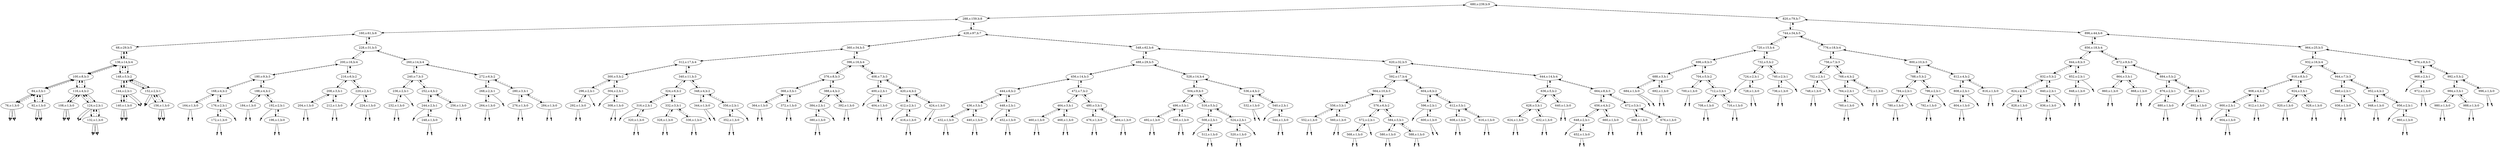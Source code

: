 digraph Blahblah{
{rank = same ; "680"};
nulll76 [shape=point];
76 -> nulll76;
76[label="76,s:1,h:0"];
76 -> 84[style=dashed];
nullr76 [shape=point];
76 -> nullr76;
84 -> 76;
84[label="84,s:3,h:1"];
84 -> 100[style=dashed];
nulll92 [shape=point];
92 -> nulll92;
92[label="92,s:1,h:0"];
92 -> 84[style=dashed];
nullr92 [shape=point];
92 -> nullr92;
84 -> 92;
100 -> 84;
100[label="100,s:8,h:3"];
100 -> 136[style=dashed];
nulll108 [shape=point];
108 -> nulll108;
108[label="108,s:1,h:0"];
108 -> 116[style=dashed];
nullr108 [shape=point];
108 -> nullr108;
116 -> 108;
116[label="116,s:4,h:2"];
116 -> 100[style=dashed];
nulll124 [shape=point];
124 -> nulll124;
124[label="124,s:2,h:1"];
124 -> 116[style=dashed];
nulll132 [shape=point];
132 -> nulll132;
132[label="132,s:1,h:0"];
132 -> 124[style=dashed];
nullr132 [shape=point];
132 -> nullr132;
124 -> 132;
116 -> 124;
100 -> 116;
136 -> 100;
136[label="136,s:14,h:4"];
136 -> 68[style=dashed];
nulll140 [shape=point];
140 -> nulll140;
140[label="140,s:1,h:0"];
140 -> 144[style=dashed];
nullr140 [shape=point];
140 -> nullr140;
144 -> 140;
144[label="144,s:2,h:1"];
144 -> 148[style=dashed];
nullr144 [shape=point];
144 -> nullr144;
148 -> 144;
148[label="148,s:5,h:2"];
148 -> 136[style=dashed];
nulll152 [shape=point];
152 -> nulll152;
152[label="152,s:2,h:1"];
152 -> 148[style=dashed];
nulll156 [shape=point];
156 -> nulll156;
156[label="156,s:1,h:0"];
156 -> 152[style=dashed];
nullr156 [shape=point];
156 -> nullr156;
152 -> 156;
148 -> 152;
136 -> 148;
68 -> 136;
68[label="68,s:29,h:5"];
68 -> 160[style=dashed];
nulll76 [shape=point];
76 -> nulll76;
76[label="76,s:1,h:0"];
76 -> 84[style=dashed];
nullr76 [shape=point];
76 -> nullr76;
84 -> 76;
84[label="84,s:3,h:1"];
84 -> 100[style=dashed];
nulll92 [shape=point];
92 -> nulll92;
92[label="92,s:1,h:0"];
92 -> 84[style=dashed];
nullr92 [shape=point];
92 -> nullr92;
84 -> 92;
100 -> 84;
100[label="100,s:8,h:3"];
100 -> 136[style=dashed];
nulll108 [shape=point];
108 -> nulll108;
108[label="108,s:1,h:0"];
108 -> 116[style=dashed];
nullr108 [shape=point];
108 -> nullr108;
116 -> 108;
116[label="116,s:4,h:2"];
116 -> 100[style=dashed];
nulll124 [shape=point];
124 -> nulll124;
124[label="124,s:2,h:1"];
124 -> 116[style=dashed];
nulll132 [shape=point];
132 -> nulll132;
132[label="132,s:1,h:0"];
132 -> 124[style=dashed];
nullr132 [shape=point];
132 -> nullr132;
124 -> 132;
116 -> 124;
100 -> 116;
136 -> 100;
136[label="136,s:14,h:4"];
136 -> 68[style=dashed];
nulll140 [shape=point];
140 -> nulll140;
140[label="140,s:1,h:0"];
140 -> 144[style=dashed];
nullr140 [shape=point];
140 -> nullr140;
144 -> 140;
144[label="144,s:2,h:1"];
144 -> 148[style=dashed];
nullr144 [shape=point];
144 -> nullr144;
148 -> 144;
148[label="148,s:5,h:2"];
148 -> 136[style=dashed];
nulll152 [shape=point];
152 -> nulll152;
152[label="152,s:2,h:1"];
152 -> 148[style=dashed];
nulll156 [shape=point];
156 -> nulll156;
156[label="156,s:1,h:0"];
156 -> 152[style=dashed];
nullr156 [shape=point];
156 -> nullr156;
152 -> 156;
148 -> 152;
136 -> 148;
68 -> 136;
160 -> 68;
160[label="160,s:61,h:6"];
160 -> 288[style=dashed];
nulll164 [shape=point];
164 -> nulll164;
164[label="164,s:1,h:0"];
164 -> 168[style=dashed];
nullr164 [shape=point];
164 -> nullr164;
168 -> 164;
168[label="168,s:4,h:2"];
168 -> 180[style=dashed];
nulll172 [shape=point];
172 -> nulll172;
172[label="172,s:1,h:0"];
172 -> 176[style=dashed];
nullr172 [shape=point];
172 -> nullr172;
176 -> 172;
176[label="176,s:2,h:1"];
176 -> 168[style=dashed];
nullr176 [shape=point];
176 -> nullr176;
168 -> 176;
180 -> 168;
180[label="180,s:9,h:3"];
180 -> 200[style=dashed];
nulll184 [shape=point];
184 -> nulll184;
184[label="184,s:1,h:0"];
184 -> 188[style=dashed];
nullr184 [shape=point];
184 -> nullr184;
188 -> 184;
188[label="188,s:4,h:2"];
188 -> 180[style=dashed];
nulll192 [shape=point];
192 -> nulll192;
192[label="192,s:2,h:1"];
192 -> 188[style=dashed];
nulll196 [shape=point];
196 -> nulll196;
196[label="196,s:1,h:0"];
196 -> 192[style=dashed];
nullr196 [shape=point];
196 -> nullr196;
192 -> 196;
188 -> 192;
180 -> 188;
200 -> 180;
200[label="200,s:16,h:4"];
200 -> 228[style=dashed];
nulll204 [shape=point];
204 -> nulll204;
204[label="204,s:1,h:0"];
204 -> 208[style=dashed];
nullr204 [shape=point];
204 -> nullr204;
208 -> 204;
208[label="208,s:3,h:1"];
208 -> 216[style=dashed];
nulll212 [shape=point];
212 -> nulll212;
212[label="212,s:1,h:0"];
212 -> 208[style=dashed];
nullr212 [shape=point];
212 -> nullr212;
208 -> 212;
216 -> 208;
216[label="216,s:6,h:2"];
216 -> 200[style=dashed];
nulll220 [shape=point];
220 -> nulll220;
220[label="220,s:2,h:1"];
220 -> 216[style=dashed];
nulll224 [shape=point];
224 -> nulll224;
224[label="224,s:1,h:0"];
224 -> 220[style=dashed];
nullr224 [shape=point];
224 -> nullr224;
220 -> 224;
216 -> 220;
200 -> 216;
228 -> 200;
228[label="228,s:31,h:5"];
228 -> 160[style=dashed];
nulll232 [shape=point];
232 -> nulll232;
232[label="232,s:1,h:0"];
232 -> 236[style=dashed];
nullr232 [shape=point];
232 -> nullr232;
236 -> 232;
236[label="236,s:2,h:1"];
236 -> 240[style=dashed];
nullr236 [shape=point];
236 -> nullr236;
240 -> 236;
240[label="240,s:7,h:3"];
240 -> 260[style=dashed];
nulll244 [shape=point];
244 -> nulll244;
244[label="244,s:2,h:1"];
244 -> 252[style=dashed];
nulll248 [shape=point];
248 -> nulll248;
248[label="248,s:1,h:0"];
248 -> 244[style=dashed];
nullr248 [shape=point];
248 -> nullr248;
244 -> 248;
252 -> 244;
252[label="252,s:4,h:2"];
252 -> 240[style=dashed];
nulll256 [shape=point];
256 -> nulll256;
256[label="256,s:1,h:0"];
256 -> 252[style=dashed];
nullr256 [shape=point];
256 -> nullr256;
252 -> 256;
240 -> 252;
260 -> 240;
260[label="260,s:14,h:4"];
260 -> 228[style=dashed];
nulll264 [shape=point];
264 -> nulll264;
264[label="264,s:1,h:0"];
264 -> 268[style=dashed];
nullr264 [shape=point];
264 -> nullr264;
268 -> 264;
268[label="268,s:2,h:1"];
268 -> 272[style=dashed];
nullr268 [shape=point];
268 -> nullr268;
272 -> 268;
272[label="272,s:6,h:2"];
272 -> 260[style=dashed];
nulll276 [shape=point];
276 -> nulll276;
276[label="276,s:1,h:0"];
276 -> 280[style=dashed];
nullr276 [shape=point];
276 -> nullr276;
280 -> 276;
280[label="280,s:3,h:1"];
280 -> 272[style=dashed];
nulll284 [shape=point];
284 -> nulll284;
284[label="284,s:1,h:0"];
284 -> 280[style=dashed];
nullr284 [shape=point];
284 -> nullr284;
280 -> 284;
272 -> 280;
260 -> 272;
228 -> 260;
160 -> 228;
288 -> 160;
288[label="288,s:159,h:8"];
288 -> 680[style=dashed];
nulll292 [shape=point];
292 -> nulll292;
292[label="292,s:1,h:0"];
292 -> 296[style=dashed];
nullr292 [shape=point];
292 -> nullr292;
296 -> 292;
296[label="296,s:2,h:1"];
296 -> 300[style=dashed];
nullr296 [shape=point];
296 -> nullr296;
300 -> 296;
300[label="300,s:5,h:2"];
300 -> 312[style=dashed];
nulll304 [shape=point];
304 -> nulll304;
304[label="304,s:2,h:1"];
304 -> 300[style=dashed];
nulll308 [shape=point];
308 -> nulll308;
308[label="308,s:1,h:0"];
308 -> 304[style=dashed];
nullr308 [shape=point];
308 -> nullr308;
304 -> 308;
300 -> 304;
312 -> 300;
312[label="312,s:17,h:4"];
312 -> 360[style=dashed];
nulll316 [shape=point];
316 -> nulll316;
316[label="316,s:2,h:1"];
316 -> 324[style=dashed];
nulll320 [shape=point];
320 -> nulll320;
320[label="320,s:1,h:0"];
320 -> 316[style=dashed];
nullr320 [shape=point];
320 -> nullr320;
316 -> 320;
324 -> 316;
324[label="324,s:6,h:2"];
324 -> 340[style=dashed];
nulll328 [shape=point];
328 -> nulll328;
328[label="328,s:1,h:0"];
328 -> 332[style=dashed];
nullr328 [shape=point];
328 -> nullr328;
332 -> 328;
332[label="332,s:3,h:1"];
332 -> 324[style=dashed];
nulll336 [shape=point];
336 -> nulll336;
336[label="336,s:1,h:0"];
336 -> 332[style=dashed];
nullr336 [shape=point];
336 -> nullr336;
332 -> 336;
324 -> 332;
340 -> 324;
340[label="340,s:11,h:3"];
340 -> 312[style=dashed];
nulll344 [shape=point];
344 -> nulll344;
344[label="344,s:1,h:0"];
344 -> 348[style=dashed];
nullr344 [shape=point];
344 -> nullr344;
348 -> 344;
348[label="348,s:4,h:2"];
348 -> 340[style=dashed];
nulll352 [shape=point];
352 -> nulll352;
352[label="352,s:1,h:0"];
352 -> 356[style=dashed];
nullr352 [shape=point];
352 -> nullr352;
356 -> 352;
356[label="356,s:2,h:1"];
356 -> 348[style=dashed];
nullr356 [shape=point];
356 -> nullr356;
348 -> 356;
340 -> 348;
312 -> 340;
360 -> 312;
360[label="360,s:34,h:5"];
360 -> 428[style=dashed];
nulll364 [shape=point];
364 -> nulll364;
364[label="364,s:1,h:0"];
364 -> 368[style=dashed];
nullr364 [shape=point];
364 -> nullr364;
368 -> 364;
368[label="368,s:3,h:1"];
368 -> 376[style=dashed];
nulll372 [shape=point];
372 -> nulll372;
372[label="372,s:1,h:0"];
372 -> 368[style=dashed];
nullr372 [shape=point];
372 -> nullr372;
368 -> 372;
376 -> 368;
376[label="376,s:8,h:3"];
376 -> 396[style=dashed];
nulll380 [shape=point];
380 -> nulll380;
380[label="380,s:1,h:0"];
380 -> 384[style=dashed];
nullr380 [shape=point];
380 -> nullr380;
384 -> 380;
384[label="384,s:2,h:1"];
384 -> 388[style=dashed];
nullr384 [shape=point];
384 -> nullr384;
388 -> 384;
388[label="388,s:4,h:2"];
388 -> 376[style=dashed];
nulll392 [shape=point];
392 -> nulll392;
392[label="392,s:1,h:0"];
392 -> 388[style=dashed];
nullr392 [shape=point];
392 -> nullr392;
388 -> 392;
376 -> 388;
396 -> 376;
396[label="396,s:16,h:4"];
396 -> 360[style=dashed];
nulll400 [shape=point];
400 -> nulll400;
400[label="400,s:2,h:1"];
400 -> 408[style=dashed];
nulll404 [shape=point];
404 -> nulll404;
404[label="404,s:1,h:0"];
404 -> 400[style=dashed];
nullr404 [shape=point];
404 -> nullr404;
400 -> 404;
408 -> 400;
408[label="408,s:7,h:3"];
408 -> 396[style=dashed];
nulll412 [shape=point];
412 -> nulll412;
412[label="412,s:2,h:1"];
412 -> 420[style=dashed];
nulll416 [shape=point];
416 -> nulll416;
416[label="416,s:1,h:0"];
416 -> 412[style=dashed];
nullr416 [shape=point];
416 -> nullr416;
412 -> 416;
420 -> 412;
420[label="420,s:4,h:2"];
420 -> 408[style=dashed];
nulll424 [shape=point];
424 -> nulll424;
424[label="424,s:1,h:0"];
424 -> 420[style=dashed];
nullr424 [shape=point];
424 -> nullr424;
420 -> 424;
408 -> 420;
396 -> 408;
360 -> 396;
428 -> 360;
428[label="428,s:97,h:7"];
428 -> 288[style=dashed];
nulll432 [shape=point];
432 -> nulll432;
432[label="432,s:1,h:0"];
432 -> 436[style=dashed];
nullr432 [shape=point];
432 -> nullr432;
436 -> 432;
436[label="436,s:3,h:1"];
436 -> 444[style=dashed];
nulll440 [shape=point];
440 -> nulll440;
440[label="440,s:1,h:0"];
440 -> 436[style=dashed];
nullr440 [shape=point];
440 -> nullr440;
436 -> 440;
444 -> 436;
444[label="444,s:6,h:2"];
444 -> 456[style=dashed];
nulll448 [shape=point];
448 -> nulll448;
448[label="448,s:2,h:1"];
448 -> 444[style=dashed];
nulll452 [shape=point];
452 -> nulll452;
452[label="452,s:1,h:0"];
452 -> 448[style=dashed];
nullr452 [shape=point];
452 -> nullr452;
448 -> 452;
444 -> 448;
456 -> 444;
456[label="456,s:14,h:3"];
456 -> 488[style=dashed];
nulll460 [shape=point];
460 -> nulll460;
460[label="460,s:1,h:0"];
460 -> 464[style=dashed];
nullr460 [shape=point];
460 -> nullr460;
464 -> 460;
464[label="464,s:3,h:1"];
464 -> 472[style=dashed];
nulll468 [shape=point];
468 -> nulll468;
468[label="468,s:1,h:0"];
468 -> 464[style=dashed];
nullr468 [shape=point];
468 -> nullr468;
464 -> 468;
472 -> 464;
472[label="472,s:7,h:2"];
472 -> 456[style=dashed];
nulll476 [shape=point];
476 -> nulll476;
476[label="476,s:1,h:0"];
476 -> 480[style=dashed];
nullr476 [shape=point];
476 -> nullr476;
480 -> 476;
480[label="480,s:3,h:1"];
480 -> 472[style=dashed];
nulll484 [shape=point];
484 -> nulll484;
484[label="484,s:1,h:0"];
484 -> 480[style=dashed];
nullr484 [shape=point];
484 -> nullr484;
480 -> 484;
472 -> 480;
456 -> 472;
488 -> 456;
488[label="488,s:29,h:5"];
488 -> 548[style=dashed];
nulll492 [shape=point];
492 -> nulll492;
492[label="492,s:1,h:0"];
492 -> 496[style=dashed];
nullr492 [shape=point];
492 -> nullr492;
496 -> 492;
496[label="496,s:3,h:1"];
496 -> 504[style=dashed];
nulll500 [shape=point];
500 -> nulll500;
500[label="500,s:1,h:0"];
500 -> 496[style=dashed];
nullr500 [shape=point];
500 -> nullr500;
496 -> 500;
504 -> 496;
504[label="504,s:9,h:3"];
504 -> 528[style=dashed];
nulll508 [shape=point];
508 -> nulll508;
508[label="508,s:2,h:1"];
508 -> 516[style=dashed];
nulll512 [shape=point];
512 -> nulll512;
512[label="512,s:1,h:0"];
512 -> 508[style=dashed];
nullr512 [shape=point];
512 -> nullr512;
508 -> 512;
516 -> 508;
516[label="516,s:5,h:2"];
516 -> 504[style=dashed];
nulll520 [shape=point];
520 -> nulll520;
520[label="520,s:1,h:0"];
520 -> 524[style=dashed];
nullr520 [shape=point];
520 -> nullr520;
524 -> 520;
524[label="524,s:2,h:1"];
524 -> 516[style=dashed];
nullr524 [shape=point];
524 -> nullr524;
516 -> 524;
504 -> 516;
528 -> 504;
528[label="528,s:14,h:4"];
528 -> 488[style=dashed];
nulll532 [shape=point];
532 -> nulll532;
532[label="532,s:1,h:0"];
532 -> 536[style=dashed];
nullr532 [shape=point];
532 -> nullr532;
536 -> 532;
536[label="536,s:4,h:2"];
536 -> 528[style=dashed];
nulll540 [shape=point];
540 -> nulll540;
540[label="540,s:2,h:1"];
540 -> 536[style=dashed];
nulll544 [shape=point];
544 -> nulll544;
544[label="544,s:1,h:0"];
544 -> 540[style=dashed];
nullr544 [shape=point];
544 -> nullr544;
540 -> 544;
536 -> 540;
528 -> 536;
488 -> 528;
548 -> 488;
548[label="548,s:62,h:6"];
548 -> 428[style=dashed];
nulll552 [shape=point];
552 -> nulll552;
552[label="552,s:1,h:0"];
552 -> 556[style=dashed];
nullr552 [shape=point];
552 -> nullr552;
556 -> 552;
556[label="556,s:3,h:1"];
556 -> 564[style=dashed];
nulll560 [shape=point];
560 -> nulll560;
560[label="560,s:1,h:0"];
560 -> 556[style=dashed];
nullr560 [shape=point];
560 -> nullr560;
556 -> 560;
564 -> 556;
564[label="564,s:10,h:3"];
564 -> 592[style=dashed];
nulll568 [shape=point];
568 -> nulll568;
568[label="568,s:1,h:0"];
568 -> 572[style=dashed];
nullr568 [shape=point];
568 -> nullr568;
572 -> 568;
572[label="572,s:2,h:1"];
572 -> 576[style=dashed];
nullr572 [shape=point];
572 -> nullr572;
576 -> 572;
576[label="576,s:6,h:2"];
576 -> 564[style=dashed];
nulll580 [shape=point];
580 -> nulll580;
580[label="580,s:1,h:0"];
580 -> 584[style=dashed];
nullr580 [shape=point];
580 -> nullr580;
584 -> 580;
584[label="584,s:3,h:1"];
584 -> 576[style=dashed];
nulll588 [shape=point];
588 -> nulll588;
588[label="588,s:1,h:0"];
588 -> 584[style=dashed];
nullr588 [shape=point];
588 -> nullr588;
584 -> 588;
576 -> 584;
564 -> 576;
592 -> 564;
592[label="592,s:17,h:4"];
592 -> 620[style=dashed];
nulll596 [shape=point];
596 -> nulll596;
596[label="596,s:2,h:1"];
596 -> 604[style=dashed];
nulll600 [shape=point];
600 -> nulll600;
600[label="600,s:1,h:0"];
600 -> 596[style=dashed];
nullr600 [shape=point];
600 -> nullr600;
596 -> 600;
604 -> 596;
604[label="604,s:6,h:2"];
604 -> 592[style=dashed];
nulll608 [shape=point];
608 -> nulll608;
608[label="608,s:1,h:0"];
608 -> 612[style=dashed];
nullr608 [shape=point];
608 -> nullr608;
612 -> 608;
612[label="612,s:3,h:1"];
612 -> 604[style=dashed];
nulll616 [shape=point];
616 -> nulll616;
616[label="616,s:1,h:0"];
616 -> 612[style=dashed];
nullr616 [shape=point];
616 -> nullr616;
612 -> 616;
604 -> 612;
592 -> 604;
620 -> 592;
620[label="620,s:32,h:5"];
620 -> 548[style=dashed];
nulll624 [shape=point];
624 -> nulll624;
624[label="624,s:1,h:0"];
624 -> 628[style=dashed];
nullr624 [shape=point];
624 -> nullr624;
628 -> 624;
628[label="628,s:3,h:1"];
628 -> 636[style=dashed];
nulll632 [shape=point];
632 -> nulll632;
632[label="632,s:1,h:0"];
632 -> 628[style=dashed];
nullr632 [shape=point];
632 -> nullr632;
628 -> 632;
636 -> 628;
636[label="636,s:5,h:2"];
636 -> 644[style=dashed];
nulll640 [shape=point];
640 -> nulll640;
640[label="640,s:1,h:0"];
640 -> 636[style=dashed];
nullr640 [shape=point];
640 -> nullr640;
636 -> 640;
644 -> 636;
644[label="644,s:14,h:4"];
644 -> 620[style=dashed];
nulll648 [shape=point];
648 -> nulll648;
648[label="648,s:2,h:1"];
648 -> 656[style=dashed];
nulll652 [shape=point];
652 -> nulll652;
652[label="652,s:1,h:0"];
652 -> 648[style=dashed];
nullr652 [shape=point];
652 -> nullr652;
648 -> 652;
656 -> 648;
656[label="656,s:4,h:2"];
656 -> 664[style=dashed];
nulll660 [shape=point];
660 -> nulll660;
660[label="660,s:1,h:0"];
660 -> 656[style=dashed];
nullr660 [shape=point];
660 -> nullr660;
656 -> 660;
664 -> 656;
664[label="664,s:8,h:3"];
664 -> 644[style=dashed];
nulll668 [shape=point];
668 -> nulll668;
668[label="668,s:1,h:0"];
668 -> 672[style=dashed];
nullr668 [shape=point];
668 -> nullr668;
672 -> 668;
672[label="672,s:3,h:1"];
672 -> 664[style=dashed];
nulll676 [shape=point];
676 -> nulll676;
676[label="676,s:1,h:0"];
676 -> 672[style=dashed];
nullr676 [shape=point];
676 -> nullr676;
672 -> 676;
664 -> 672;
644 -> 664;
620 -> 644;
548 -> 620;
428 -> 548;
288 -> 428;
680 -> 288;
680[label="680,s:239,h:9"];
nulll684 [shape=point];
684 -> nulll684;
684[label="684,s:1,h:0"];
684 -> 688[style=dashed];
nullr684 [shape=point];
684 -> nullr684;
688 -> 684;
688[label="688,s:3,h:1"];
688 -> 696[style=dashed];
nulll692 [shape=point];
692 -> nulll692;
692[label="692,s:1,h:0"];
692 -> 688[style=dashed];
nullr692 [shape=point];
692 -> nullr692;
688 -> 692;
696 -> 688;
696[label="696,s:9,h:3"];
696 -> 720[style=dashed];
nulll700 [shape=point];
700 -> nulll700;
700[label="700,s:1,h:0"];
700 -> 704[style=dashed];
nullr700 [shape=point];
700 -> nullr700;
704 -> 700;
704[label="704,s:5,h:2"];
704 -> 696[style=dashed];
nulll708 [shape=point];
708 -> nulll708;
708[label="708,s:1,h:0"];
708 -> 712[style=dashed];
nullr708 [shape=point];
708 -> nullr708;
712 -> 708;
712[label="712,s:3,h:1"];
712 -> 704[style=dashed];
nulll716 [shape=point];
716 -> nulll716;
716[label="716,s:1,h:0"];
716 -> 712[style=dashed];
nullr716 [shape=point];
716 -> nullr716;
712 -> 716;
704 -> 712;
696 -> 704;
720 -> 696;
720[label="720,s:15,h:4"];
720 -> 744[style=dashed];
nulll724 [shape=point];
724 -> nulll724;
724[label="724,s:2,h:1"];
724 -> 732[style=dashed];
nulll728 [shape=point];
728 -> nulll728;
728[label="728,s:1,h:0"];
728 -> 724[style=dashed];
nullr728 [shape=point];
728 -> nullr728;
724 -> 728;
732 -> 724;
732[label="732,s:5,h:2"];
732 -> 720[style=dashed];
nulll736 [shape=point];
736 -> nulll736;
736[label="736,s:1,h:0"];
736 -> 740[style=dashed];
nullr736 [shape=point];
736 -> nullr736;
740 -> 736;
740[label="740,s:2,h:1"];
740 -> 732[style=dashed];
nullr740 [shape=point];
740 -> nullr740;
732 -> 740;
720 -> 732;
744 -> 720;
744[label="744,s:34,h:5"];
744 -> 820[style=dashed];
nulll748 [shape=point];
748 -> nulll748;
748[label="748,s:1,h:0"];
748 -> 752[style=dashed];
nullr748 [shape=point];
748 -> nullr748;
752 -> 748;
752[label="752,s:2,h:1"];
752 -> 756[style=dashed];
nullr752 [shape=point];
752 -> nullr752;
756 -> 752;
756[label="756,s:7,h:3"];
756 -> 776[style=dashed];
nulll760 [shape=point];
760 -> nulll760;
760[label="760,s:1,h:0"];
760 -> 764[style=dashed];
nullr760 [shape=point];
760 -> nullr760;
764 -> 760;
764[label="764,s:2,h:1"];
764 -> 768[style=dashed];
nullr764 [shape=point];
764 -> nullr764;
768 -> 764;
768[label="768,s:4,h:2"];
768 -> 756[style=dashed];
nulll772 [shape=point];
772 -> nulll772;
772[label="772,s:1,h:0"];
772 -> 768[style=dashed];
nullr772 [shape=point];
772 -> nullr772;
768 -> 772;
756 -> 768;
776 -> 756;
776[label="776,s:18,h:4"];
776 -> 744[style=dashed];
nulll780 [shape=point];
780 -> nulll780;
780[label="780,s:1,h:0"];
780 -> 784[style=dashed];
nullr780 [shape=point];
780 -> nullr780;
784 -> 780;
784[label="784,s:2,h:1"];
784 -> 788[style=dashed];
nullr784 [shape=point];
784 -> nullr784;
788 -> 784;
788[label="788,s:5,h:2"];
788 -> 800[style=dashed];
nulll792 [shape=point];
792 -> nulll792;
792[label="792,s:1,h:0"];
792 -> 796[style=dashed];
nullr792 [shape=point];
792 -> nullr792;
796 -> 792;
796[label="796,s:2,h:1"];
796 -> 788[style=dashed];
nullr796 [shape=point];
796 -> nullr796;
788 -> 796;
800 -> 788;
800[label="800,s:10,h:3"];
800 -> 776[style=dashed];
nulll804 [shape=point];
804 -> nulll804;
804[label="804,s:1,h:0"];
804 -> 808[style=dashed];
nullr804 [shape=point];
804 -> nullr804;
808 -> 804;
808[label="808,s:2,h:1"];
808 -> 812[style=dashed];
nullr808 [shape=point];
808 -> nullr808;
812 -> 808;
812[label="812,s:4,h:2"];
812 -> 800[style=dashed];
nulll816 [shape=point];
816 -> nulll816;
816[label="816,s:1,h:0"];
816 -> 812[style=dashed];
nullr816 [shape=point];
816 -> nullr816;
812 -> 816;
800 -> 812;
776 -> 800;
744 -> 776;
820 -> 744;
820[label="820,s:79,h:7"];
820 -> 680[style=dashed];
nulll824 [shape=point];
824 -> nulll824;
824[label="824,s:2,h:1"];
824 -> 832[style=dashed];
nulll828 [shape=point];
828 -> nulll828;
828[label="828,s:1,h:0"];
828 -> 824[style=dashed];
nullr828 [shape=point];
828 -> nullr828;
824 -> 828;
832 -> 824;
832[label="832,s:5,h:2"];
832 -> 844[style=dashed];
nulll836 [shape=point];
836 -> nulll836;
836[label="836,s:1,h:0"];
836 -> 840[style=dashed];
nullr836 [shape=point];
836 -> nullr836;
840 -> 836;
840[label="840,s:2,h:1"];
840 -> 832[style=dashed];
nullr840 [shape=point];
840 -> nullr840;
832 -> 840;
844 -> 832;
844[label="844,s:8,h:3"];
844 -> 856[style=dashed];
nulll848 [shape=point];
848 -> nulll848;
848[label="848,s:1,h:0"];
848 -> 852[style=dashed];
nullr848 [shape=point];
848 -> nullr848;
852 -> 848;
852[label="852,s:2,h:1"];
852 -> 844[style=dashed];
nullr852 [shape=point];
852 -> nullr852;
844 -> 852;
856 -> 844;
856[label="856,s:18,h:4"];
856 -> 896[style=dashed];
nulll860 [shape=point];
860 -> nulll860;
860[label="860,s:1,h:0"];
860 -> 864[style=dashed];
nullr860 [shape=point];
860 -> nullr860;
864 -> 860;
864[label="864,s:3,h:1"];
864 -> 872[style=dashed];
nulll868 [shape=point];
868 -> nulll868;
868[label="868,s:1,h:0"];
868 -> 864[style=dashed];
nullr868 [shape=point];
868 -> nullr868;
864 -> 868;
872 -> 864;
872[label="872,s:9,h:3"];
872 -> 856[style=dashed];
nulll876 [shape=point];
876 -> nulll876;
876[label="876,s:2,h:1"];
876 -> 884[style=dashed];
nulll880 [shape=point];
880 -> nulll880;
880[label="880,s:1,h:0"];
880 -> 876[style=dashed];
nullr880 [shape=point];
880 -> nullr880;
876 -> 880;
884 -> 876;
884[label="884,s:5,h:2"];
884 -> 872[style=dashed];
nulll888 [shape=point];
888 -> nulll888;
888[label="888,s:2,h:1"];
888 -> 884[style=dashed];
nulll892 [shape=point];
892 -> nulll892;
892[label="892,s:1,h:0"];
892 -> 888[style=dashed];
nullr892 [shape=point];
892 -> nullr892;
888 -> 892;
884 -> 888;
872 -> 884;
856 -> 872;
896 -> 856;
896[label="896,s:44,h:6"];
896 -> 820[style=dashed];
nulll900 [shape=point];
900 -> nulll900;
900[label="900,s:2,h:1"];
900 -> 908[style=dashed];
nulll904 [shape=point];
904 -> nulll904;
904[label="904,s:1,h:0"];
904 -> 900[style=dashed];
nullr904 [shape=point];
904 -> nullr904;
900 -> 904;
908 -> 900;
908[label="908,s:4,h:2"];
908 -> 916[style=dashed];
nulll912 [shape=point];
912 -> nulll912;
912[label="912,s:1,h:0"];
912 -> 908[style=dashed];
nullr912 [shape=point];
912 -> nullr912;
908 -> 912;
916 -> 908;
916[label="916,s:8,h:3"];
916 -> 932[style=dashed];
nulll920 [shape=point];
920 -> nulll920;
920[label="920,s:1,h:0"];
920 -> 924[style=dashed];
nullr920 [shape=point];
920 -> nullr920;
924 -> 920;
924[label="924,s:3,h:1"];
924 -> 916[style=dashed];
nulll928 [shape=point];
928 -> nulll928;
928[label="928,s:1,h:0"];
928 -> 924[style=dashed];
nullr928 [shape=point];
928 -> nullr928;
924 -> 928;
916 -> 924;
932 -> 916;
932[label="932,s:16,h:4"];
932 -> 964[style=dashed];
nulll936 [shape=point];
936 -> nulll936;
936[label="936,s:1,h:0"];
936 -> 940[style=dashed];
nullr936 [shape=point];
936 -> nullr936;
940 -> 936;
940[label="940,s:2,h:1"];
940 -> 944[style=dashed];
nullr940 [shape=point];
940 -> nullr940;
944 -> 940;
944[label="944,s:7,h:3"];
944 -> 932[style=dashed];
nulll948 [shape=point];
948 -> nulll948;
948[label="948,s:1,h:0"];
948 -> 952[style=dashed];
nullr948 [shape=point];
948 -> nullr948;
952 -> 948;
952[label="952,s:4,h:2"];
952 -> 944[style=dashed];
nulll956 [shape=point];
956 -> nulll956;
956[label="956,s:2,h:1"];
956 -> 952[style=dashed];
nulll960 [shape=point];
960 -> nulll960;
960[label="960,s:1,h:0"];
960 -> 956[style=dashed];
nullr960 [shape=point];
960 -> nullr960;
956 -> 960;
952 -> 956;
944 -> 952;
932 -> 944;
964 -> 932;
964[label="964,s:25,h:5"];
964 -> 896[style=dashed];
nulll968 [shape=point];
968 -> nulll968;
968[label="968,s:2,h:1"];
968 -> 976[style=dashed];
nulll972 [shape=point];
972 -> nulll972;
972[label="972,s:1,h:0"];
972 -> 968[style=dashed];
nullr972 [shape=point];
972 -> nullr972;
968 -> 972;
976 -> 968;
976[label="976,s:8,h:3"];
976 -> 964[style=dashed];
nulll980 [shape=point];
980 -> nulll980;
980[label="980,s:1,h:0"];
980 -> 984[style=dashed];
nullr980 [shape=point];
980 -> nullr980;
984 -> 980;
984[label="984,s:3,h:1"];
984 -> 992[style=dashed];
nulll988 [shape=point];
988 -> nulll988;
988[label="988,s:1,h:0"];
988 -> 984[style=dashed];
nullr988 [shape=point];
988 -> nullr988;
984 -> 988;
992 -> 984;
992[label="992,s:5,h:2"];
992 -> 976[style=dashed];
nulll996 [shape=point];
996 -> nulll996;
996[label="996,s:1,h:0"];
996 -> 992[style=dashed];
nullr996 [shape=point];
996 -> nullr996;
992 -> 996;
976 -> 992;
964 -> 976;
896 -> 964;
820 -> 896;
680 -> 820;
}